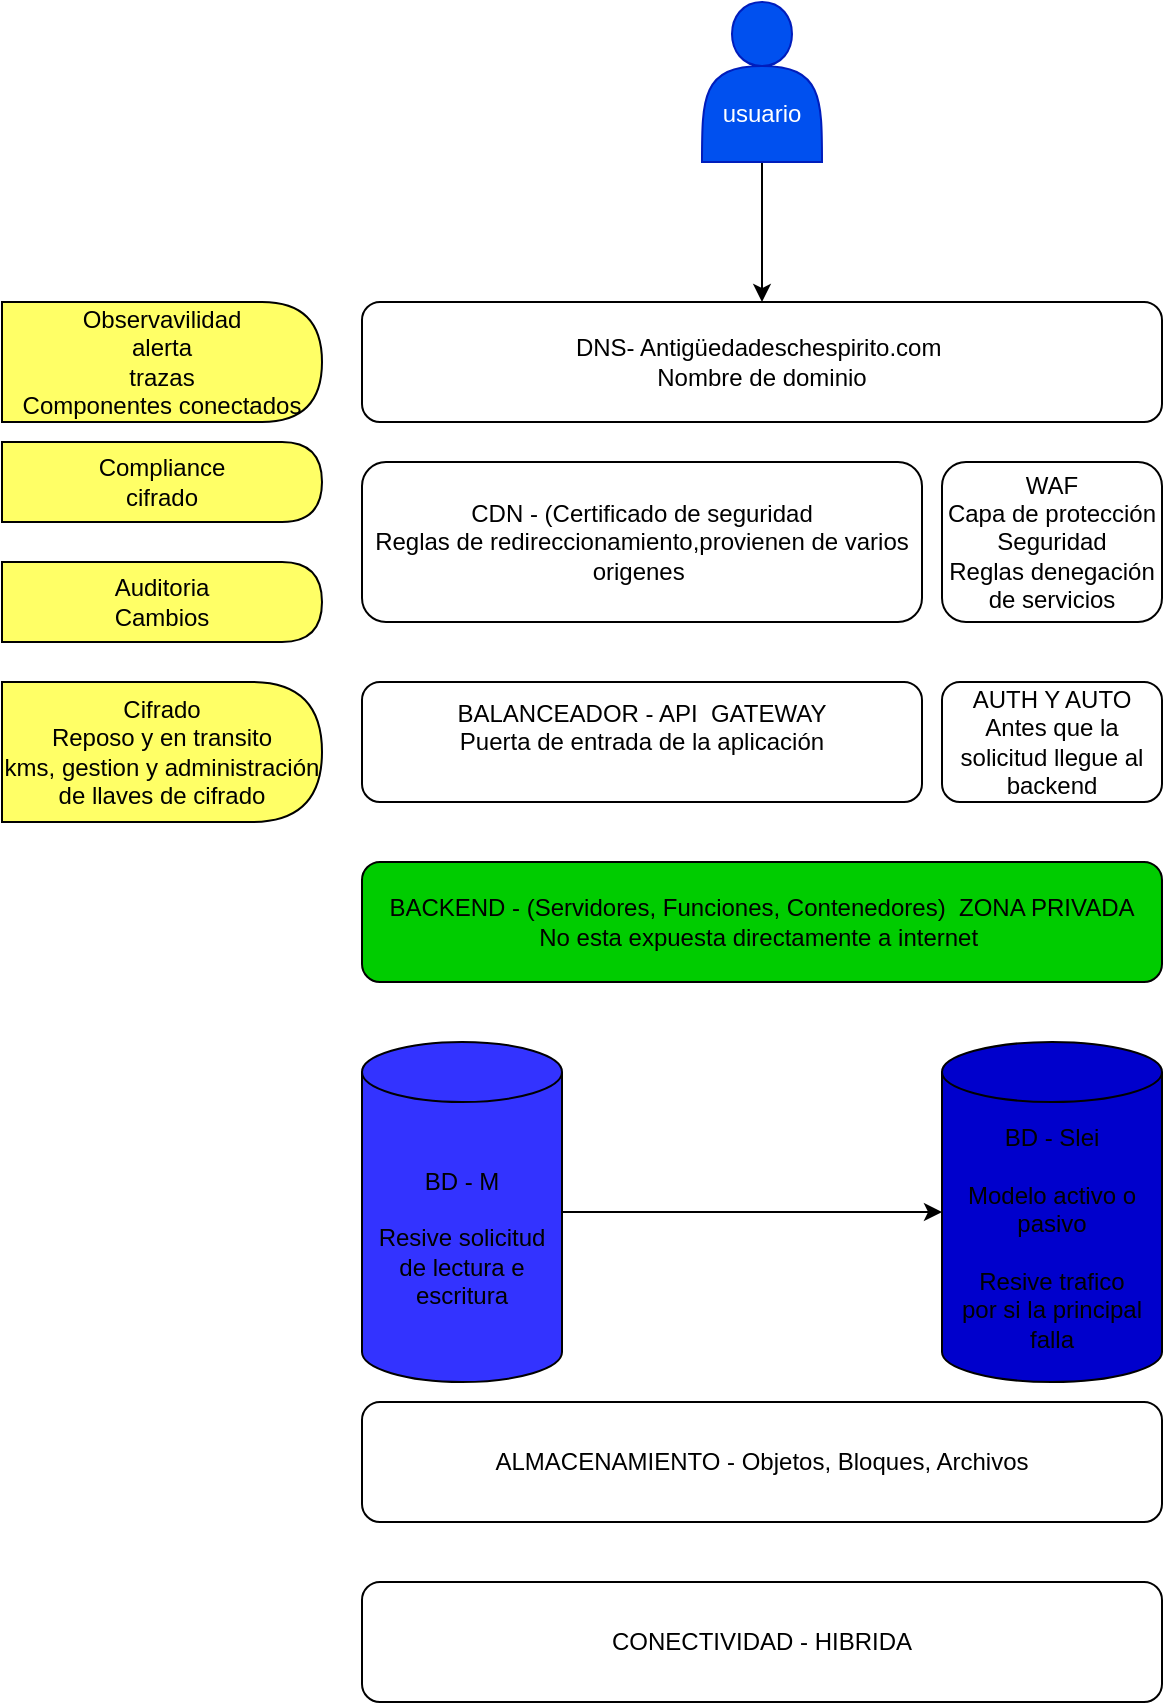 <mxfile version="24.7.8">
  <diagram name="Página-1" id="WMXvegwjLZPlVOqN38wE">
    <mxGraphModel dx="880" dy="524" grid="1" gridSize="10" guides="1" tooltips="1" connect="1" arrows="1" fold="1" page="1" pageScale="1" pageWidth="827" pageHeight="1169" math="0" shadow="0">
      <root>
        <mxCell id="0" />
        <mxCell id="1" parent="0" />
        <mxCell id="XlUwVdXiZGoEfP3AjBws-13" style="edgeStyle=orthogonalEdgeStyle;rounded=0;orthogonalLoop=1;jettySize=auto;html=1;entryX=0.5;entryY=0;entryDx=0;entryDy=0;fontColor=#FFFFFF;fillColor=#3333FF;fontSize=15;labelBackgroundColor=#000000;" edge="1" parent="1" source="XlUwVdXiZGoEfP3AjBws-1" target="XlUwVdXiZGoEfP3AjBws-2">
          <mxGeometry relative="1" as="geometry" />
        </mxCell>
        <mxCell id="XlUwVdXiZGoEfP3AjBws-1" value="usuario&lt;div&gt;&lt;br&gt;&lt;/div&gt;" style="shape=actor;whiteSpace=wrap;html=1;fillColor=#0050ef;fontColor=#ffffff;strokeColor=#001DBC;verticalAlign=bottom;" vertex="1" parent="1">
          <mxGeometry x="370" y="50" width="60" height="80" as="geometry" />
        </mxCell>
        <mxCell id="XlUwVdXiZGoEfP3AjBws-2" value="DNS- Antigüedadeschespirito.com&amp;nbsp;&lt;div&gt;Nombre de dominio&lt;/div&gt;" style="rounded=1;whiteSpace=wrap;html=1;" vertex="1" parent="1">
          <mxGeometry x="200" y="200" width="400" height="60" as="geometry" />
        </mxCell>
        <mxCell id="XlUwVdXiZGoEfP3AjBws-3" value="CDN - (Certificado de seguridad&lt;div&gt;Reglas de redireccionamiento,provienen de varios origenes&amp;nbsp;&lt;/div&gt;" style="rounded=1;whiteSpace=wrap;html=1;" vertex="1" parent="1">
          <mxGeometry x="200" y="280" width="280" height="80" as="geometry" />
        </mxCell>
        <mxCell id="XlUwVdXiZGoEfP3AjBws-4" value="WAF&lt;div&gt;Capa de protección&lt;/div&gt;&lt;div&gt;Seguridad&lt;/div&gt;&lt;div&gt;Reglas denegación de servicios&lt;/div&gt;" style="rounded=1;whiteSpace=wrap;html=1;" vertex="1" parent="1">
          <mxGeometry x="490" y="280" width="110" height="80" as="geometry" />
        </mxCell>
        <mxCell id="XlUwVdXiZGoEfP3AjBws-5" value="&lt;div&gt;BALANCEADOR - API&amp;nbsp; GATEWAY&lt;/div&gt;Puerta de entrada de la aplicación&lt;div&gt;&lt;br&gt;&lt;/div&gt;" style="rounded=1;whiteSpace=wrap;html=1;" vertex="1" parent="1">
          <mxGeometry x="200" y="390" width="280" height="60" as="geometry" />
        </mxCell>
        <mxCell id="XlUwVdXiZGoEfP3AjBws-6" value="AUTH Y AUTO&lt;div&gt;Antes que la solicitud llegue al backend&lt;/div&gt;" style="rounded=1;whiteSpace=wrap;html=1;" vertex="1" parent="1">
          <mxGeometry x="490" y="390" width="110" height="60" as="geometry" />
        </mxCell>
        <mxCell id="XlUwVdXiZGoEfP3AjBws-7" value="BACKEND - (Servidores, Funciones, Contenedores)&amp;nbsp; ZONA PRIVADA&lt;div&gt;No esta expuesta directamente a internet&amp;nbsp;&lt;/div&gt;" style="rounded=1;whiteSpace=wrap;html=1;fillColor=#00CC00;" vertex="1" parent="1">
          <mxGeometry x="200" y="480" width="400" height="60" as="geometry" />
        </mxCell>
        <mxCell id="XlUwVdXiZGoEfP3AjBws-10" style="edgeStyle=orthogonalEdgeStyle;rounded=0;orthogonalLoop=1;jettySize=auto;html=1;" edge="1" parent="1" source="XlUwVdXiZGoEfP3AjBws-8" target="XlUwVdXiZGoEfP3AjBws-9">
          <mxGeometry relative="1" as="geometry" />
        </mxCell>
        <mxCell id="XlUwVdXiZGoEfP3AjBws-8" value="BD - M&lt;div&gt;&lt;br&gt;&lt;div&gt;Resive solicitud de lectura e escritura&lt;/div&gt;&lt;/div&gt;" style="shape=cylinder3;whiteSpace=wrap;html=1;boundedLbl=1;backgroundOutline=1;size=15;fillColor=#3333FF;" vertex="1" parent="1">
          <mxGeometry x="200" y="570" width="100" height="170" as="geometry" />
        </mxCell>
        <mxCell id="XlUwVdXiZGoEfP3AjBws-9" value="BD - Slei&lt;div&gt;&lt;br&gt;&lt;/div&gt;&lt;div&gt;Modelo activo o pasivo&lt;/div&gt;&lt;div&gt;&lt;br&gt;&lt;/div&gt;&lt;div&gt;Resive trafico&lt;/div&gt;&lt;div&gt;por si la principal falla&lt;/div&gt;" style="shape=cylinder3;whiteSpace=wrap;html=1;boundedLbl=1;backgroundOutline=1;size=15;fillColor=#0000CC;" vertex="1" parent="1">
          <mxGeometry x="490" y="570" width="110" height="170" as="geometry" />
        </mxCell>
        <mxCell id="XlUwVdXiZGoEfP3AjBws-11" value="ALMACENAMIENTO - Objetos, Bloques, Archivos" style="rounded=1;whiteSpace=wrap;html=1;" vertex="1" parent="1">
          <mxGeometry x="200" y="750" width="400" height="60" as="geometry" />
        </mxCell>
        <mxCell id="XlUwVdXiZGoEfP3AjBws-12" value="CONECTIVIDAD - HIBRIDA" style="rounded=1;whiteSpace=wrap;html=1;" vertex="1" parent="1">
          <mxGeometry x="200" y="840" width="400" height="60" as="geometry" />
        </mxCell>
        <mxCell id="XlUwVdXiZGoEfP3AjBws-14" value="Observavilidad&lt;div&gt;alerta&lt;/div&gt;&lt;div&gt;trazas&lt;/div&gt;&lt;div&gt;Componentes conectados&lt;/div&gt;" style="shape=delay;whiteSpace=wrap;html=1;fillColor=#FFFF66;fontColor=#000000;" vertex="1" parent="1">
          <mxGeometry x="20" y="200" width="160" height="60" as="geometry" />
        </mxCell>
        <mxCell id="XlUwVdXiZGoEfP3AjBws-15" value="Compliance&lt;div&gt;cifrado&lt;/div&gt;" style="shape=delay;whiteSpace=wrap;html=1;fillColor=#FFFF66;fontColor=#000000;" vertex="1" parent="1">
          <mxGeometry x="20" y="270" width="160" height="40" as="geometry" />
        </mxCell>
        <mxCell id="XlUwVdXiZGoEfP3AjBws-16" value="Auditoria&lt;div&gt;Cambios&lt;/div&gt;" style="shape=delay;whiteSpace=wrap;html=1;fillColor=#FFFF66;fontColor=#000000;" vertex="1" parent="1">
          <mxGeometry x="20" y="330" width="160" height="40" as="geometry" />
        </mxCell>
        <mxCell id="XlUwVdXiZGoEfP3AjBws-17" value="Cifrado&lt;div&gt;Reposo y en transito&lt;/div&gt;&lt;div&gt;kms, gestion y administración de llaves de cifrado&lt;/div&gt;" style="shape=delay;whiteSpace=wrap;html=1;fillColor=#FFFF66;fontColor=#000000;" vertex="1" parent="1">
          <mxGeometry x="20" y="390" width="160" height="70" as="geometry" />
        </mxCell>
      </root>
    </mxGraphModel>
  </diagram>
</mxfile>
